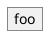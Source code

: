 {
  "sha1": "27q8y470fr6gvshdemv2967cwqoyspu",
  "insertion": {
    "when": "2024-05-30T20:48:19.926Z",
    "user": "plantuml@gmail.com"
  }
}
@startuml
hide object fields
object foo {
field1
field2
}
@enduml
